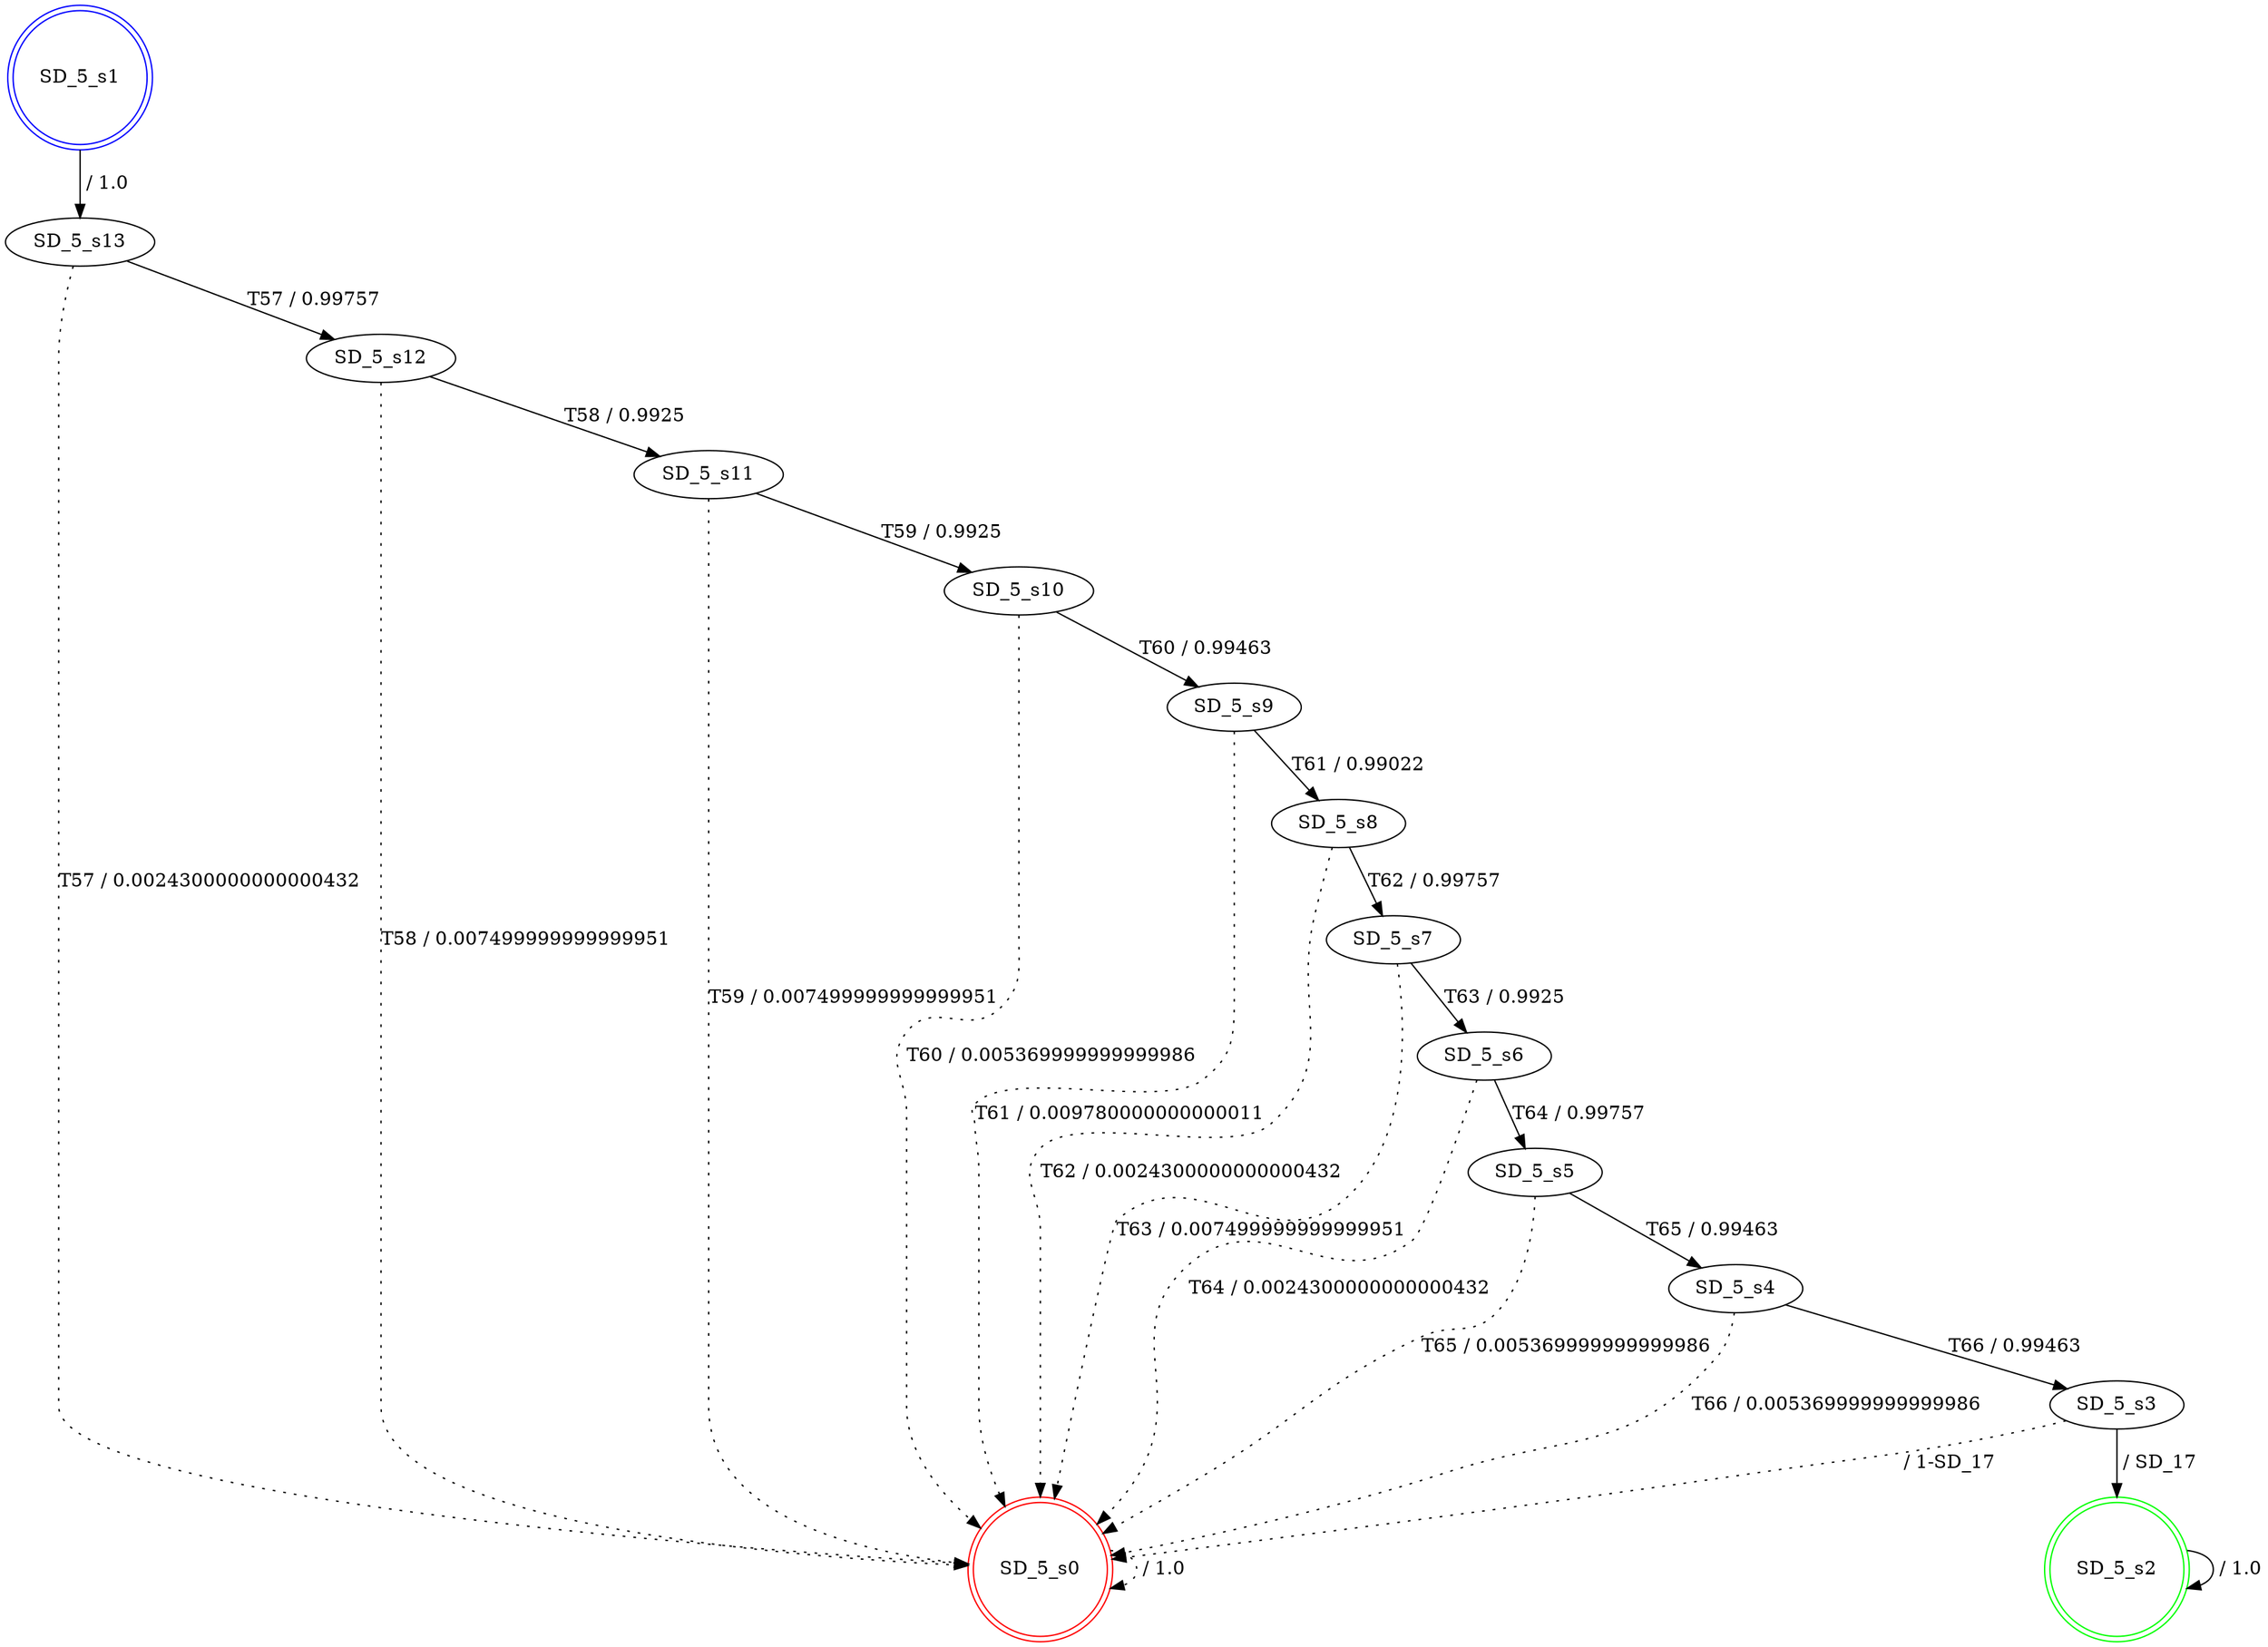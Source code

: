 digraph graphname {
SD_5_s0 [label="SD_5_s0",color=red,shape=doublecircle ];
SD_5_s1 [label="SD_5_s1",color=blue,shape=doublecircle ];
SD_5_s2 [label="SD_5_s2",color=green,shape=doublecircle ];
SD_5_s3 [label="SD_5_s3" ];
SD_5_s4 [label="SD_5_s4" ];
SD_5_s5 [label="SD_5_s5" ];
SD_5_s6 [label="SD_5_s6" ];
SD_5_s7 [label="SD_5_s7" ];
SD_5_s8 [label="SD_5_s8" ];
SD_5_s9 [label="SD_5_s9" ];
SD_5_s10 [label="SD_5_s10" ];
SD_5_s11 [label="SD_5_s11" ];
SD_5_s12 [label="SD_5_s12" ];
SD_5_s13 [label="SD_5_s13" ];
SD_5_s0 -> SD_5_s0 [label=" / 1.0", style=dotted];
SD_5_s1 -> SD_5_s13 [label=" / 1.0"];
SD_5_s2 -> SD_5_s2 [label=" / 1.0"];
SD_5_s3 -> SD_5_s2 [label=" / SD_17"];
SD_5_s3 -> SD_5_s0 [label=" / 1-SD_17", style=dotted];
SD_5_s4 -> SD_5_s3 [label="T66 / 0.99463"];
SD_5_s4 -> SD_5_s0 [label="T66 / 0.005369999999999986", style=dotted];
SD_5_s5 -> SD_5_s4 [label="T65 / 0.99463"];
SD_5_s5 -> SD_5_s0 [label="T65 / 0.005369999999999986", style=dotted];
SD_5_s6 -> SD_5_s5 [label="T64 / 0.99757"];
SD_5_s6 -> SD_5_s0 [label="T64 / 0.0024300000000000432", style=dotted];
SD_5_s7 -> SD_5_s6 [label="T63 / 0.9925"];
SD_5_s7 -> SD_5_s0 [label="T63 / 0.007499999999999951", style=dotted];
SD_5_s8 -> SD_5_s7 [label="T62 / 0.99757"];
SD_5_s8 -> SD_5_s0 [label="T62 / 0.0024300000000000432", style=dotted];
SD_5_s9 -> SD_5_s8 [label="T61 / 0.99022"];
SD_5_s9 -> SD_5_s0 [label="T61 / 0.009780000000000011", style=dotted];
SD_5_s10 -> SD_5_s9 [label="T60 / 0.99463"];
SD_5_s10 -> SD_5_s0 [label="T60 / 0.005369999999999986", style=dotted];
SD_5_s11 -> SD_5_s10 [label="T59 / 0.9925"];
SD_5_s11 -> SD_5_s0 [label="T59 / 0.007499999999999951", style=dotted];
SD_5_s12 -> SD_5_s11 [label="T58 / 0.9925"];
SD_5_s12 -> SD_5_s0 [label="T58 / 0.007499999999999951", style=dotted];
SD_5_s13 -> SD_5_s12 [label="T57 / 0.99757"];
SD_5_s13 -> SD_5_s0 [label="T57 / 0.0024300000000000432", style=dotted];
}